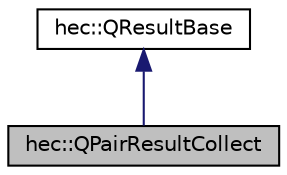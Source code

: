 digraph "hec::QPairResultCollect"
{
 // LATEX_PDF_SIZE
  bgcolor="transparent";
  edge [fontname="Helvetica",fontsize="10",labelfontname="Helvetica",labelfontsize="10"];
  node [fontname="Helvetica",fontsize="10",shape=record];
  Node1 [label="hec::QPairResultCollect",height=0.2,width=0.4,color="black", fillcolor="grey75", style="filled", fontcolor="black",tooltip=" "];
  Node2 -> Node1 [dir="back",color="midnightblue",fontsize="10",style="solid",fontname="Helvetica"];
  Node2 [label="hec::QResultBase",height=0.2,width=0.4,color="black",URL="$structhec_1_1QResultBase.html",tooltip="Base Query Result struct."];
}

